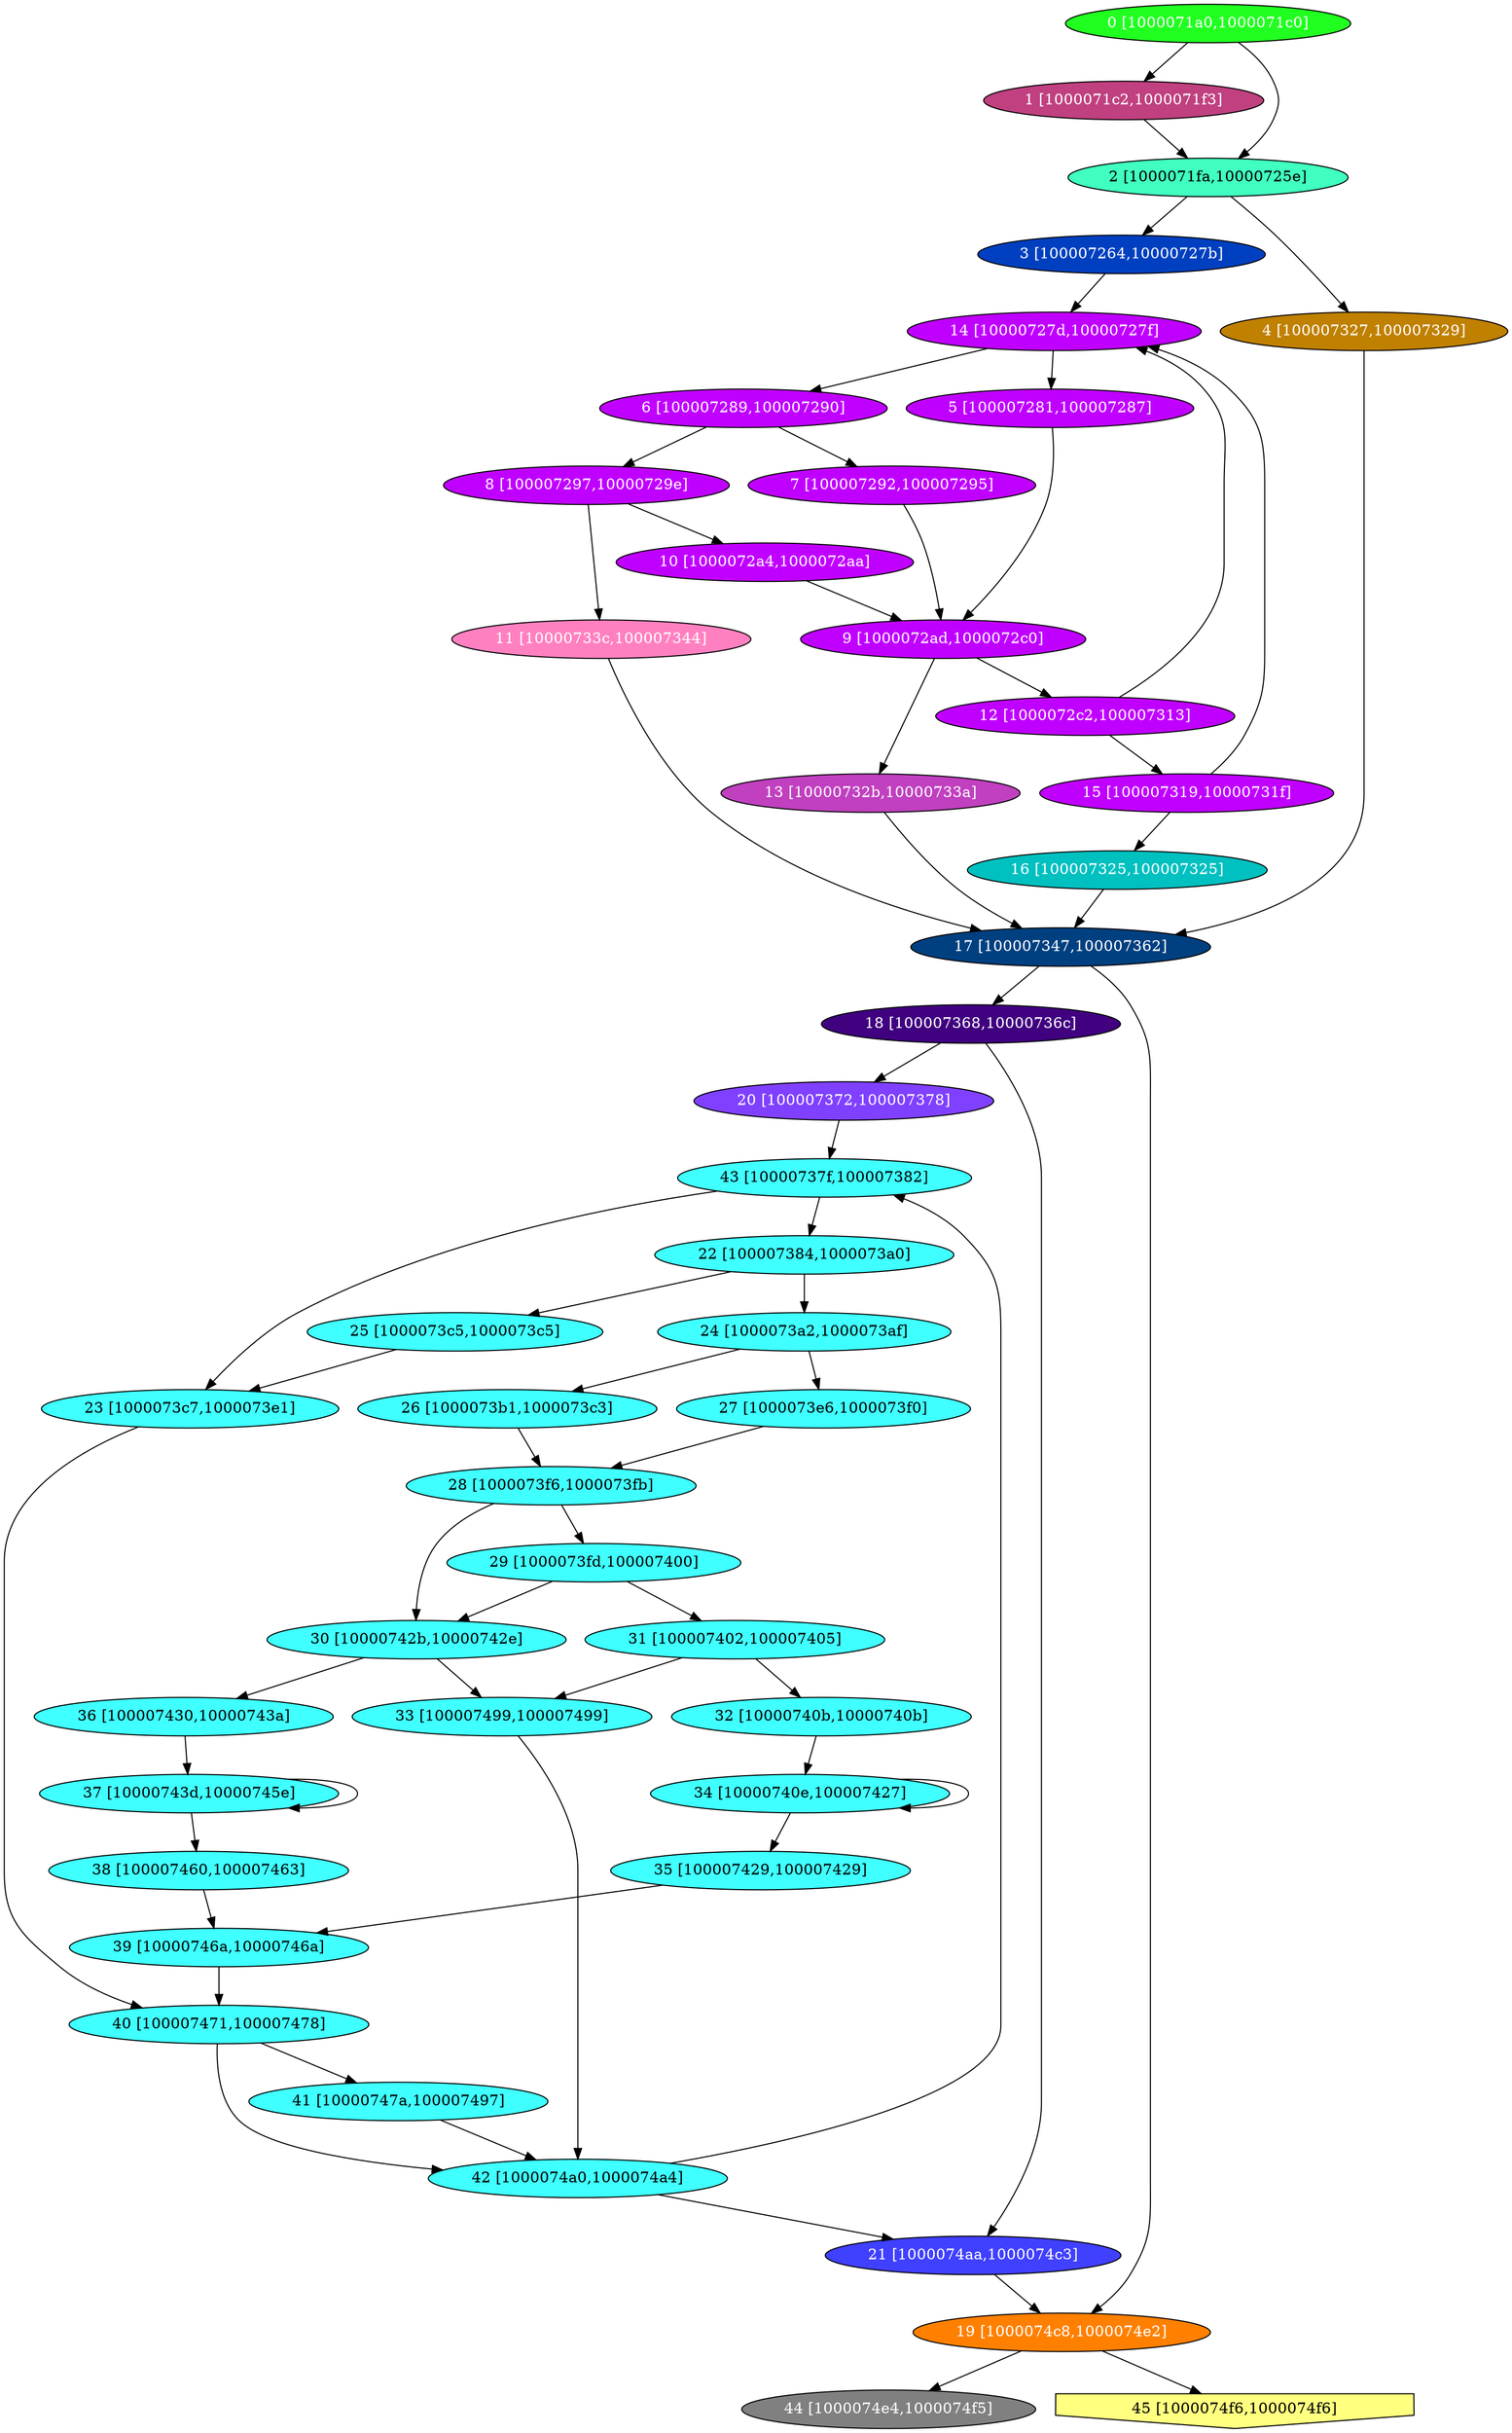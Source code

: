 diGraph tar{
	tar_0  [style=filled fillcolor="#20FF20" fontcolor="#ffffff" shape=oval label="0 [1000071a0,1000071c0]"]
	tar_1  [style=filled fillcolor="#C04080" fontcolor="#ffffff" shape=oval label="1 [1000071c2,1000071f3]"]
	tar_2  [style=filled fillcolor="#40FFC0" fontcolor="#000000" shape=oval label="2 [1000071fa,10000725e]"]
	tar_3  [style=filled fillcolor="#0040C0" fontcolor="#ffffff" shape=oval label="3 [100007264,10000727b]"]
	tar_4  [style=filled fillcolor="#C08000" fontcolor="#ffffff" shape=oval label="4 [100007327,100007329]"]
	tar_5  [style=filled fillcolor="#C000FF" fontcolor="#ffffff" shape=oval label="5 [100007281,100007287]"]
	tar_6  [style=filled fillcolor="#C000FF" fontcolor="#ffffff" shape=oval label="6 [100007289,100007290]"]
	tar_7  [style=filled fillcolor="#C000FF" fontcolor="#ffffff" shape=oval label="7 [100007292,100007295]"]
	tar_8  [style=filled fillcolor="#C000FF" fontcolor="#ffffff" shape=oval label="8 [100007297,10000729e]"]
	tar_9  [style=filled fillcolor="#C000FF" fontcolor="#ffffff" shape=oval label="9 [1000072ad,1000072c0]"]
	tar_a  [style=filled fillcolor="#C000FF" fontcolor="#ffffff" shape=oval label="10 [1000072a4,1000072aa]"]
	tar_b  [style=filled fillcolor="#FF80C0" fontcolor="#ffffff" shape=oval label="11 [10000733c,100007344]"]
	tar_c  [style=filled fillcolor="#C000FF" fontcolor="#ffffff" shape=oval label="12 [1000072c2,100007313]"]
	tar_d  [style=filled fillcolor="#C040C0" fontcolor="#ffffff" shape=oval label="13 [10000732b,10000733a]"]
	tar_e  [style=filled fillcolor="#C000FF" fontcolor="#ffffff" shape=oval label="14 [10000727d,10000727f]"]
	tar_f  [style=filled fillcolor="#C000FF" fontcolor="#ffffff" shape=oval label="15 [100007319,10000731f]"]
	tar_10  [style=filled fillcolor="#00C0C0" fontcolor="#ffffff" shape=oval label="16 [100007325,100007325]"]
	tar_11  [style=filled fillcolor="#004080" fontcolor="#ffffff" shape=oval label="17 [100007347,100007362]"]
	tar_12  [style=filled fillcolor="#400080" fontcolor="#ffffff" shape=oval label="18 [100007368,10000736c]"]
	tar_13  [style=filled fillcolor="#FF8000" fontcolor="#ffffff" shape=oval label="19 [1000074c8,1000074e2]"]
	tar_14  [style=filled fillcolor="#8040FF" fontcolor="#ffffff" shape=oval label="20 [100007372,100007378]"]
	tar_15  [style=filled fillcolor="#4040FF" fontcolor="#ffffff" shape=oval label="21 [1000074aa,1000074c3]"]
	tar_16  [style=filled fillcolor="#40FFFF" fontcolor="#000000" shape=oval label="22 [100007384,1000073a0]"]
	tar_17  [style=filled fillcolor="#40FFFF" fontcolor="#000000" shape=oval label="23 [1000073c7,1000073e1]"]
	tar_18  [style=filled fillcolor="#40FFFF" fontcolor="#000000" shape=oval label="24 [1000073a2,1000073af]"]
	tar_19  [style=filled fillcolor="#40FFFF" fontcolor="#000000" shape=oval label="25 [1000073c5,1000073c5]"]
	tar_1a  [style=filled fillcolor="#40FFFF" fontcolor="#000000" shape=oval label="26 [1000073b1,1000073c3]"]
	tar_1b  [style=filled fillcolor="#40FFFF" fontcolor="#000000" shape=oval label="27 [1000073e6,1000073f0]"]
	tar_1c  [style=filled fillcolor="#40FFFF" fontcolor="#000000" shape=oval label="28 [1000073f6,1000073fb]"]
	tar_1d  [style=filled fillcolor="#40FFFF" fontcolor="#000000" shape=oval label="29 [1000073fd,100007400]"]
	tar_1e  [style=filled fillcolor="#40FFFF" fontcolor="#000000" shape=oval label="30 [10000742b,10000742e]"]
	tar_1f  [style=filled fillcolor="#40FFFF" fontcolor="#000000" shape=oval label="31 [100007402,100007405]"]
	tar_20  [style=filled fillcolor="#40FFFF" fontcolor="#000000" shape=oval label="32 [10000740b,10000740b]"]
	tar_21  [style=filled fillcolor="#40FFFF" fontcolor="#000000" shape=oval label="33 [100007499,100007499]"]
	tar_22  [style=filled fillcolor="#40FFFF" fontcolor="#000000" shape=oval label="34 [10000740e,100007427]"]
	tar_23  [style=filled fillcolor="#40FFFF" fontcolor="#000000" shape=oval label="35 [100007429,100007429]"]
	tar_24  [style=filled fillcolor="#40FFFF" fontcolor="#000000" shape=oval label="36 [100007430,10000743a]"]
	tar_25  [style=filled fillcolor="#40FFFF" fontcolor="#000000" shape=oval label="37 [10000743d,10000745e]"]
	tar_26  [style=filled fillcolor="#40FFFF" fontcolor="#000000" shape=oval label="38 [100007460,100007463]"]
	tar_27  [style=filled fillcolor="#40FFFF" fontcolor="#000000" shape=oval label="39 [10000746a,10000746a]"]
	tar_28  [style=filled fillcolor="#40FFFF" fontcolor="#000000" shape=oval label="40 [100007471,100007478]"]
	tar_29  [style=filled fillcolor="#40FFFF" fontcolor="#000000" shape=oval label="41 [10000747a,100007497]"]
	tar_2a  [style=filled fillcolor="#40FFFF" fontcolor="#000000" shape=oval label="42 [1000074a0,1000074a4]"]
	tar_2b  [style=filled fillcolor="#40FFFF" fontcolor="#000000" shape=oval label="43 [10000737f,100007382]"]
	tar_2c  [style=filled fillcolor="#808080" fontcolor="#ffffff" shape=oval label="44 [1000074e4,1000074f5]"]
	tar_2d  [style=filled fillcolor="#FFFF80" fontcolor="#000000" shape=invhouse label="45 [1000074f6,1000074f6]"]

	tar_0 -> tar_1
	tar_0 -> tar_2
	tar_1 -> tar_2
	tar_2 -> tar_3
	tar_2 -> tar_4
	tar_3 -> tar_e
	tar_4 -> tar_11
	tar_5 -> tar_9
	tar_6 -> tar_7
	tar_6 -> tar_8
	tar_7 -> tar_9
	tar_8 -> tar_a
	tar_8 -> tar_b
	tar_9 -> tar_c
	tar_9 -> tar_d
	tar_a -> tar_9
	tar_b -> tar_11
	tar_c -> tar_e
	tar_c -> tar_f
	tar_d -> tar_11
	tar_e -> tar_5
	tar_e -> tar_6
	tar_f -> tar_e
	tar_f -> tar_10
	tar_10 -> tar_11
	tar_11 -> tar_12
	tar_11 -> tar_13
	tar_12 -> tar_14
	tar_12 -> tar_15
	tar_13 -> tar_2c
	tar_13 -> tar_2d
	tar_14 -> tar_2b
	tar_15 -> tar_13
	tar_16 -> tar_18
	tar_16 -> tar_19
	tar_17 -> tar_28
	tar_18 -> tar_1a
	tar_18 -> tar_1b
	tar_19 -> tar_17
	tar_1a -> tar_1c
	tar_1b -> tar_1c
	tar_1c -> tar_1d
	tar_1c -> tar_1e
	tar_1d -> tar_1e
	tar_1d -> tar_1f
	tar_1e -> tar_21
	tar_1e -> tar_24
	tar_1f -> tar_20
	tar_1f -> tar_21
	tar_20 -> tar_22
	tar_21 -> tar_2a
	tar_22 -> tar_22
	tar_22 -> tar_23
	tar_23 -> tar_27
	tar_24 -> tar_25
	tar_25 -> tar_25
	tar_25 -> tar_26
	tar_26 -> tar_27
	tar_27 -> tar_28
	tar_28 -> tar_29
	tar_28 -> tar_2a
	tar_29 -> tar_2a
	tar_2a -> tar_15
	tar_2a -> tar_2b
	tar_2b -> tar_16
	tar_2b -> tar_17
}